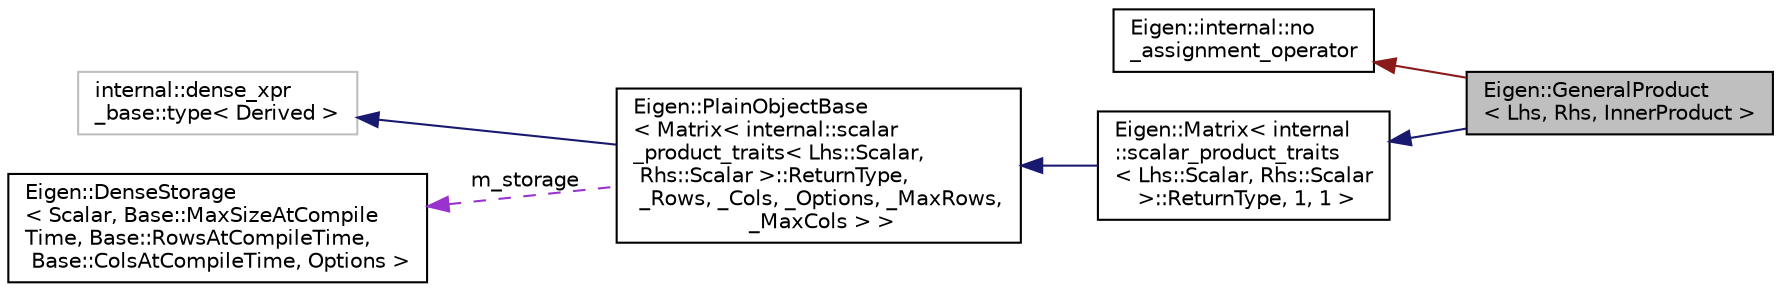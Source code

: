 digraph "Eigen::GeneralProduct&lt; Lhs, Rhs, InnerProduct &gt;"
{
  edge [fontname="Helvetica",fontsize="10",labelfontname="Helvetica",labelfontsize="10"];
  node [fontname="Helvetica",fontsize="10",shape=record];
  rankdir="LR";
  Node1 [label="Eigen::GeneralProduct\l\< Lhs, Rhs, InnerProduct \>",height=0.2,width=0.4,color="black", fillcolor="grey75", style="filled", fontcolor="black"];
  Node2 -> Node1 [dir="back",color="firebrick4",fontsize="10",style="solid",fontname="Helvetica"];
  Node2 [label="Eigen::internal::no\l_assignment_operator",height=0.2,width=0.4,color="black", fillcolor="white", style="filled",URL="$class_eigen_1_1internal_1_1no__assignment__operator.html"];
  Node3 -> Node1 [dir="back",color="midnightblue",fontsize="10",style="solid",fontname="Helvetica"];
  Node3 [label="Eigen::Matrix\< internal\l::scalar_product_traits\l\< Lhs::Scalar, Rhs::Scalar\l \>::ReturnType, 1, 1 \>",height=0.2,width=0.4,color="black", fillcolor="white", style="filled",URL="$class_eigen_1_1_matrix.html"];
  Node4 -> Node3 [dir="back",color="midnightblue",fontsize="10",style="solid",fontname="Helvetica"];
  Node4 [label="Eigen::PlainObjectBase\l\< Matrix\< internal::scalar\l_product_traits\< Lhs::Scalar,\l Rhs::Scalar \>::ReturnType,\l _Rows, _Cols, _Options, _MaxRows,\l _MaxCols \> \>",height=0.2,width=0.4,color="black", fillcolor="white", style="filled",URL="$class_eigen_1_1_plain_object_base.html",tooltip="Dense storage base class for matrices and arrays. "];
  Node5 -> Node4 [dir="back",color="midnightblue",fontsize="10",style="solid",fontname="Helvetica"];
  Node5 [label="internal::dense_xpr\l_base::type\< Derived \>",height=0.2,width=0.4,color="grey75", fillcolor="white", style="filled"];
  Node6 -> Node4 [dir="back",color="darkorchid3",fontsize="10",style="dashed",label=" m_storage" ,fontname="Helvetica"];
  Node6 [label="Eigen::DenseStorage\l\< Scalar, Base::MaxSizeAtCompile\lTime, Base::RowsAtCompileTime,\l Base::ColsAtCompileTime, Options \>",height=0.2,width=0.4,color="black", fillcolor="white", style="filled",URL="$class_eigen_1_1_dense_storage.html"];
}
